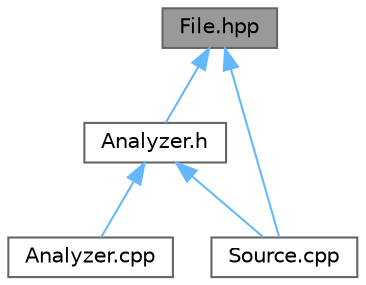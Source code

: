 digraph "File.hpp"
{
 // LATEX_PDF_SIZE
  bgcolor="transparent";
  edge [fontname=Helvetica,fontsize=10,labelfontname=Helvetica,labelfontsize=10];
  node [fontname=Helvetica,fontsize=10,shape=box,height=0.2,width=0.4];
  Node1 [id="Node000001",label="File.hpp",height=0.2,width=0.4,color="gray40", fillcolor="grey60", style="filled", fontcolor="black",tooltip=" "];
  Node1 -> Node2 [id="edge1_Node000001_Node000002",dir="back",color="steelblue1",style="solid",tooltip=" "];
  Node2 [id="Node000002",label="Analyzer.h",height=0.2,width=0.4,color="grey40", fillcolor="white", style="filled",URL="$_analyzer_8h.html",tooltip=" "];
  Node2 -> Node3 [id="edge2_Node000002_Node000003",dir="back",color="steelblue1",style="solid",tooltip=" "];
  Node3 [id="Node000003",label="Analyzer.cpp",height=0.2,width=0.4,color="grey40", fillcolor="white", style="filled",URL="$_analyzer_8cpp.html",tooltip=" "];
  Node2 -> Node4 [id="edge3_Node000002_Node000004",dir="back",color="steelblue1",style="solid",tooltip=" "];
  Node4 [id="Node000004",label="Source.cpp",height=0.2,width=0.4,color="grey40", fillcolor="white", style="filled",URL="$_source_8cpp.html",tooltip=" "];
  Node1 -> Node4 [id="edge4_Node000001_Node000004",dir="back",color="steelblue1",style="solid",tooltip=" "];
}
